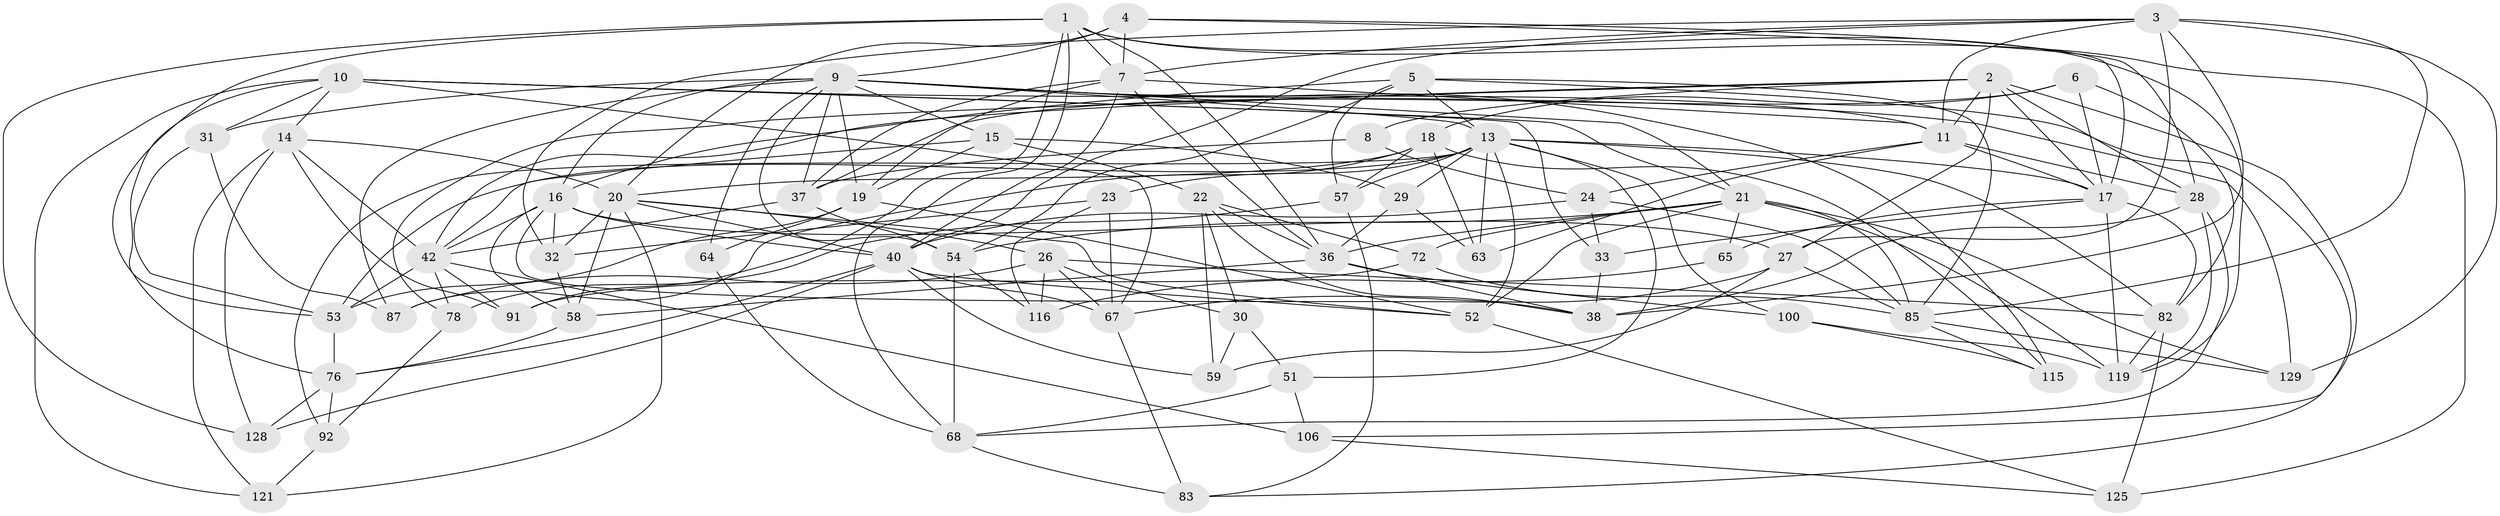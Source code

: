 // original degree distribution, {4: 1.0}
// Generated by graph-tools (version 1.1) at 2025/16/03/09/25 04:16:43]
// undirected, 66 vertices, 192 edges
graph export_dot {
graph [start="1"]
  node [color=gray90,style=filled];
  1 [super="+101+110"];
  2 [super="+43+73"];
  3 [super="+74+117"];
  4 [super="+109"];
  5 [super="+98"];
  6;
  7 [super="+60"];
  8;
  9 [super="+61+12+99"];
  10 [super="+56"];
  11 [super="+47+34"];
  13 [super="+49+123"];
  14 [super="+120"];
  15 [super="+104"];
  16 [super="+86+122"];
  17 [super="+25"];
  18 [super="+114"];
  19 [super="+80"];
  20 [super="+89+107"];
  21 [super="+95+35+66"];
  22 [super="+108"];
  23;
  24 [super="+55"];
  26 [super="+102"];
  27 [super="+46"];
  28 [super="+39"];
  29;
  30;
  31;
  32 [super="+93"];
  33;
  36 [super="+41+84"];
  37 [super="+44"];
  38 [super="+50"];
  40 [super="+48+103"];
  42 [super="+97"];
  51;
  52 [super="+113"];
  53 [super="+75"];
  54 [super="+62"];
  57 [super="+71"];
  58 [super="+77"];
  59;
  63;
  64;
  65;
  67 [super="+69"];
  68 [super="+131"];
  72;
  76 [super="+94"];
  78;
  82 [super="+132"];
  83;
  85 [super="+118+112"];
  87;
  91;
  92;
  100;
  106;
  115;
  116;
  119 [super="+124"];
  121;
  125;
  128;
  129;
  1 -- 68;
  1 -- 128;
  1 -- 91;
  1 -- 53;
  1 -- 36;
  1 -- 125;
  1 -- 119;
  1 -- 7;
  2 -- 106;
  2 -- 8;
  2 -- 27;
  2 -- 28;
  2 -- 78;
  2 -- 17;
  2 -- 42;
  2 -- 11;
  3 -- 40;
  3 -- 11;
  3 -- 32;
  3 -- 27;
  3 -- 129;
  3 -- 38;
  3 -- 7;
  3 -- 85;
  4 -- 28;
  4 -- 9;
  4 -- 20 [weight=2];
  4 -- 17;
  4 -- 7;
  5 -- 83;
  5 -- 54;
  5 -- 13;
  5 -- 16;
  5 -- 57;
  5 -- 85;
  6 -- 18;
  6 -- 17;
  6 -- 37;
  6 -- 82;
  7 -- 19;
  7 -- 37;
  7 -- 36;
  7 -- 11;
  7 -- 40;
  8 -- 37;
  8 -- 24 [weight=2];
  9 -- 64 [weight=2];
  9 -- 54;
  9 -- 13;
  9 -- 15;
  9 -- 16;
  9 -- 19;
  9 -- 37;
  9 -- 31;
  9 -- 115;
  9 -- 87;
  9 -- 21;
  9 -- 11;
  10 -- 129;
  10 -- 67;
  10 -- 21;
  10 -- 33;
  10 -- 121;
  10 -- 76;
  10 -- 14;
  10 -- 31;
  11 -- 24;
  11 -- 63;
  11 -- 17;
  11 -- 28;
  13 -- 29;
  13 -- 100;
  13 -- 17;
  13 -- 82;
  13 -- 51;
  13 -- 53;
  13 -- 23;
  13 -- 57 [weight=2];
  13 -- 92;
  13 -- 52;
  13 -- 63;
  14 -- 91;
  14 -- 20;
  14 -- 128;
  14 -- 121;
  14 -- 42;
  15 -- 42 [weight=2];
  15 -- 29;
  15 -- 19;
  15 -- 22;
  16 -- 32;
  16 -- 58;
  16 -- 40;
  16 -- 38;
  16 -- 27;
  16 -- 42;
  17 -- 65 [weight=2];
  17 -- 33;
  17 -- 82;
  17 -- 119;
  18 -- 87;
  18 -- 63;
  18 -- 57;
  18 -- 115;
  18 -- 20;
  19 -- 64;
  19 -- 53;
  19 -- 52;
  20 -- 52;
  20 -- 26;
  20 -- 121;
  20 -- 58;
  20 -- 32;
  20 -- 40;
  21 -- 65;
  21 -- 72;
  21 -- 119;
  21 -- 129;
  21 -- 85;
  21 -- 36;
  21 -- 54;
  21 -- 52;
  22 -- 30;
  22 -- 38;
  22 -- 72;
  22 -- 59;
  22 -- 36;
  23 -- 116;
  23 -- 32;
  23 -- 67;
  24 -- 33;
  24 -- 85;
  24 -- 40;
  26 -- 67;
  26 -- 30;
  26 -- 82;
  26 -- 116;
  26 -- 87;
  27 -- 85;
  27 -- 59;
  27 -- 67;
  28 -- 68;
  28 -- 38;
  28 -- 119;
  29 -- 63;
  29 -- 36;
  30 -- 51;
  30 -- 59;
  31 -- 87;
  31 -- 53;
  32 -- 58 [weight=2];
  33 -- 38;
  36 -- 38;
  36 -- 100;
  36 -- 58;
  37 -- 54;
  37 -- 42;
  40 -- 59;
  40 -- 67;
  40 -- 76;
  40 -- 128;
  40 -- 52;
  42 -- 78;
  42 -- 53;
  42 -- 106;
  42 -- 91;
  51 -- 106;
  51 -- 68;
  52 -- 125;
  53 -- 76;
  54 -- 116;
  54 -- 68;
  57 -- 83;
  57 -- 78;
  58 -- 76;
  64 -- 68;
  65 -- 116;
  67 -- 83;
  68 -- 83;
  72 -- 91;
  72 -- 85;
  76 -- 128;
  76 -- 92;
  78 -- 92;
  82 -- 125;
  82 -- 119;
  85 -- 129;
  85 -- 115;
  92 -- 121;
  100 -- 119;
  100 -- 115;
  106 -- 125;
}
